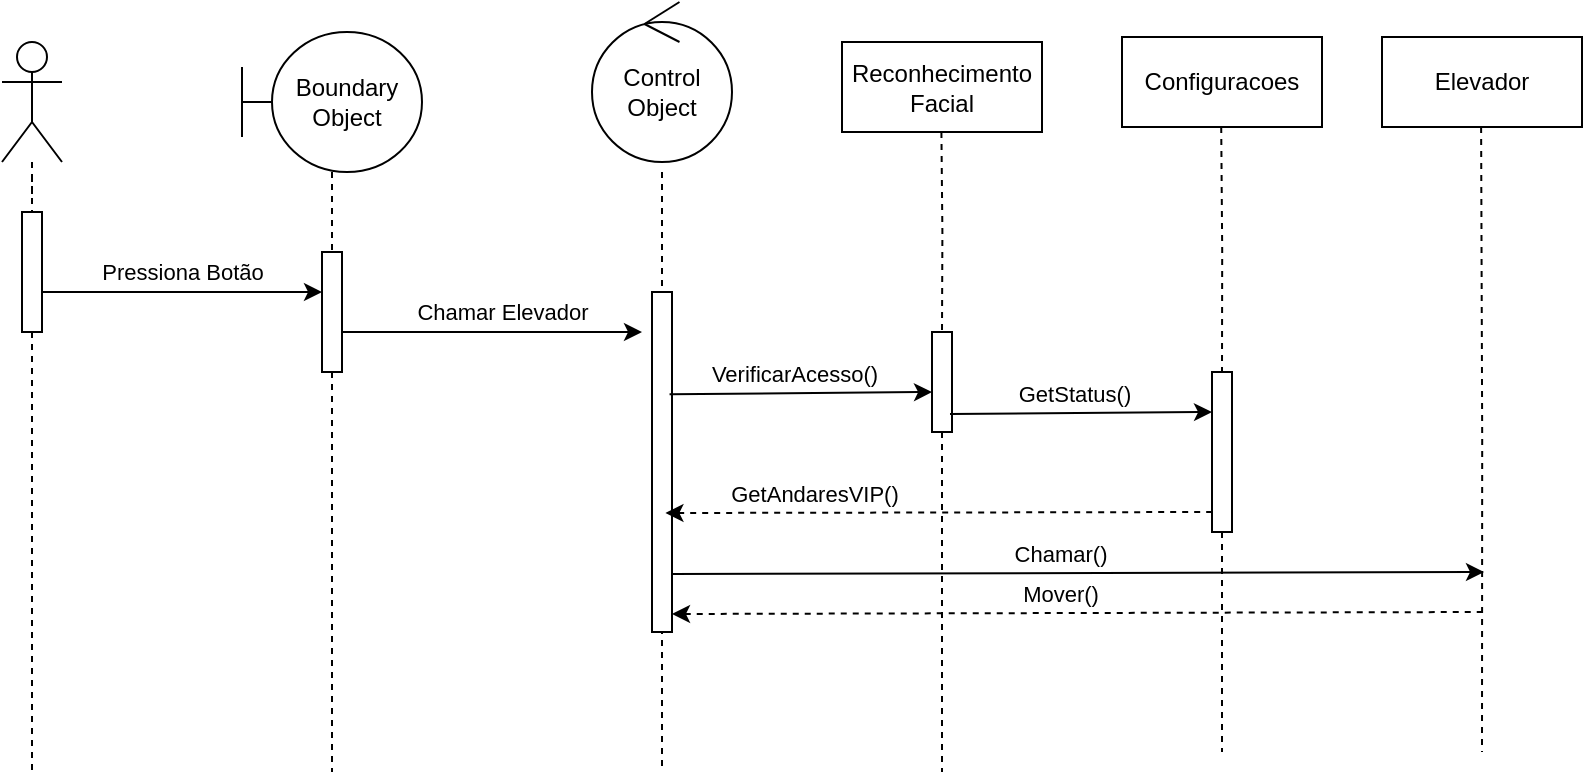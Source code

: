 <mxfile version="24.8.8">
  <diagram name="Page-1" id="WxgKVVM84m_4ASUhYclE">
    <mxGraphModel dx="1430" dy="513" grid="1" gridSize="10" guides="1" tooltips="1" connect="1" arrows="1" fold="1" page="1" pageScale="1" pageWidth="850" pageHeight="1100" math="0" shadow="0">
      <root>
        <mxCell id="0" />
        <mxCell id="1" parent="0" />
        <mxCell id="_NvMbjaXhay--Jk_4EKB-9" style="edgeStyle=orthogonalEdgeStyle;rounded=0;orthogonalLoop=1;jettySize=auto;html=1;endArrow=none;endFill=0;dashed=1;" parent="1" source="_NvMbjaXhay--Jk_4EKB-32" edge="1">
          <mxGeometry relative="1" as="geometry">
            <mxPoint x="105" y="540" as="targetPoint" />
          </mxGeometry>
        </mxCell>
        <mxCell id="_NvMbjaXhay--Jk_4EKB-1" value="" style="shape=umlActor;verticalLabelPosition=bottom;verticalAlign=top;html=1;outlineConnect=0;" parent="1" vertex="1">
          <mxGeometry x="90" y="175" width="30" height="60" as="geometry" />
        </mxCell>
        <mxCell id="_NvMbjaXhay--Jk_4EKB-10" style="edgeStyle=orthogonalEdgeStyle;rounded=0;orthogonalLoop=1;jettySize=auto;html=1;dashed=1;endArrow=none;endFill=0;" parent="1" source="_NvMbjaXhay--Jk_4EKB-14" edge="1">
          <mxGeometry relative="1" as="geometry">
            <mxPoint x="255" y="540" as="targetPoint" />
          </mxGeometry>
        </mxCell>
        <mxCell id="_NvMbjaXhay--Jk_4EKB-3" value="Boundary Object" style="shape=umlBoundary;whiteSpace=wrap;html=1;" parent="1" vertex="1">
          <mxGeometry x="210" y="170" width="90" height="70" as="geometry" />
        </mxCell>
        <mxCell id="_NvMbjaXhay--Jk_4EKB-11" style="edgeStyle=orthogonalEdgeStyle;rounded=0;orthogonalLoop=1;jettySize=auto;html=1;dashed=1;endArrow=none;endFill=0;" parent="1" edge="1">
          <mxGeometry relative="1" as="geometry">
            <mxPoint x="420" y="540" as="targetPoint" />
            <mxPoint x="420" y="240" as="sourcePoint" />
          </mxGeometry>
        </mxCell>
        <mxCell id="_NvMbjaXhay--Jk_4EKB-4" value="Control Object" style="ellipse;shape=umlControl;whiteSpace=wrap;html=1;" parent="1" vertex="1">
          <mxGeometry x="385" y="155" width="70" height="80" as="geometry" />
        </mxCell>
        <mxCell id="_NvMbjaXhay--Jk_4EKB-13" value="Chamar Elevador" style="endArrow=classic;html=1;rounded=0;" parent="1" edge="1">
          <mxGeometry x="0.067" y="10" width="50" height="50" relative="1" as="geometry">
            <mxPoint x="260" y="320" as="sourcePoint" />
            <mxPoint x="410" y="320" as="targetPoint" />
            <mxPoint as="offset" />
          </mxGeometry>
        </mxCell>
        <mxCell id="_NvMbjaXhay--Jk_4EKB-15" value="" style="edgeStyle=orthogonalEdgeStyle;rounded=0;orthogonalLoop=1;jettySize=auto;html=1;dashed=1;endArrow=none;endFill=0;" parent="1" source="_NvMbjaXhay--Jk_4EKB-3" target="_NvMbjaXhay--Jk_4EKB-14" edge="1">
          <mxGeometry relative="1" as="geometry">
            <mxPoint x="255" y="540" as="targetPoint" />
            <mxPoint x="255" y="240" as="sourcePoint" />
          </mxGeometry>
        </mxCell>
        <mxCell id="_NvMbjaXhay--Jk_4EKB-14" value="" style="rounded=0;whiteSpace=wrap;html=1;" parent="1" vertex="1">
          <mxGeometry x="250" y="280" width="10" height="60" as="geometry" />
        </mxCell>
        <mxCell id="_NvMbjaXhay--Jk_4EKB-18" value="" style="rounded=0;whiteSpace=wrap;html=1;" parent="1" vertex="1">
          <mxGeometry x="415" y="300" width="10" height="170" as="geometry" />
        </mxCell>
        <mxCell id="_NvMbjaXhay--Jk_4EKB-20" value="Reconhecimento&lt;div&gt;Facial&lt;/div&gt;" style="rounded=0;whiteSpace=wrap;html=1;" parent="1" vertex="1">
          <mxGeometry x="510" y="175" width="100" height="45" as="geometry" />
        </mxCell>
        <mxCell id="_NvMbjaXhay--Jk_4EKB-21" style="edgeStyle=orthogonalEdgeStyle;rounded=0;orthogonalLoop=1;jettySize=auto;html=1;dashed=1;endArrow=none;endFill=0;" parent="1" source="_NvMbjaXhay--Jk_4EKB-22" edge="1">
          <mxGeometry relative="1" as="geometry">
            <mxPoint x="560" y="540" as="targetPoint" />
            <mxPoint x="559.71" y="220" as="sourcePoint" />
          </mxGeometry>
        </mxCell>
        <mxCell id="_NvMbjaXhay--Jk_4EKB-23" value="" style="edgeStyle=orthogonalEdgeStyle;rounded=0;orthogonalLoop=1;jettySize=auto;html=1;dashed=1;endArrow=none;endFill=0;" parent="1" target="_NvMbjaXhay--Jk_4EKB-22" edge="1">
          <mxGeometry relative="1" as="geometry">
            <mxPoint x="560" y="540" as="targetPoint" />
            <mxPoint x="559.71" y="220" as="sourcePoint" />
          </mxGeometry>
        </mxCell>
        <mxCell id="_NvMbjaXhay--Jk_4EKB-22" value="" style="rounded=0;whiteSpace=wrap;html=1;" parent="1" vertex="1">
          <mxGeometry x="555" y="320" width="10" height="50" as="geometry" />
        </mxCell>
        <mxCell id="_NvMbjaXhay--Jk_4EKB-24" value="VerificarAcesso()" style="endArrow=classic;html=1;rounded=0;exitX=0.879;exitY=0.301;exitDx=0;exitDy=0;exitPerimeter=0;" parent="1" source="_NvMbjaXhay--Jk_4EKB-18" edge="1">
          <mxGeometry x="-0.045" y="10" width="50" height="50" relative="1" as="geometry">
            <mxPoint x="430" y="350" as="sourcePoint" />
            <mxPoint x="555" y="350" as="targetPoint" />
            <mxPoint as="offset" />
          </mxGeometry>
        </mxCell>
        <mxCell id="_NvMbjaXhay--Jk_4EKB-33" value="" style="edgeStyle=orthogonalEdgeStyle;rounded=0;orthogonalLoop=1;jettySize=auto;html=1;endArrow=none;endFill=0;dashed=1;" parent="1" source="_NvMbjaXhay--Jk_4EKB-1" target="_NvMbjaXhay--Jk_4EKB-32" edge="1">
          <mxGeometry relative="1" as="geometry">
            <mxPoint x="105" y="540" as="targetPoint" />
            <mxPoint x="105" y="235" as="sourcePoint" />
          </mxGeometry>
        </mxCell>
        <mxCell id="_NvMbjaXhay--Jk_4EKB-32" value="" style="rounded=0;whiteSpace=wrap;html=1;" parent="1" vertex="1">
          <mxGeometry x="100" y="260" width="10" height="60" as="geometry" />
        </mxCell>
        <mxCell id="_NvMbjaXhay--Jk_4EKB-34" value="Pressiona Botão" style="endArrow=classic;html=1;rounded=0;" parent="1" edge="1">
          <mxGeometry y="10" width="50" height="50" relative="1" as="geometry">
            <mxPoint x="110" y="300" as="sourcePoint" />
            <mxPoint x="250" y="300" as="targetPoint" />
            <mxPoint as="offset" />
          </mxGeometry>
        </mxCell>
        <mxCell id="xp8cMavNzWLfZ5aHPbzo-1" value="Configuracoes" style="rounded=0;whiteSpace=wrap;html=1;" vertex="1" parent="1">
          <mxGeometry x="650" y="172.5" width="100" height="45" as="geometry" />
        </mxCell>
        <mxCell id="xp8cMavNzWLfZ5aHPbzo-2" value="" style="edgeStyle=orthogonalEdgeStyle;rounded=0;orthogonalLoop=1;jettySize=auto;html=1;dashed=1;endArrow=none;endFill=0;" edge="1" parent="1" source="xp8cMavNzWLfZ5aHPbzo-3">
          <mxGeometry relative="1" as="geometry">
            <mxPoint x="700" y="530" as="targetPoint" />
            <mxPoint x="699.61" y="217.5" as="sourcePoint" />
          </mxGeometry>
        </mxCell>
        <mxCell id="xp8cMavNzWLfZ5aHPbzo-4" value="" style="edgeStyle=orthogonalEdgeStyle;rounded=0;orthogonalLoop=1;jettySize=auto;html=1;dashed=1;endArrow=none;endFill=0;" edge="1" parent="1" target="xp8cMavNzWLfZ5aHPbzo-3">
          <mxGeometry relative="1" as="geometry">
            <mxPoint x="700" y="530" as="targetPoint" />
            <mxPoint x="699.61" y="217.5" as="sourcePoint" />
          </mxGeometry>
        </mxCell>
        <mxCell id="xp8cMavNzWLfZ5aHPbzo-3" value="" style="rounded=0;whiteSpace=wrap;html=1;" vertex="1" parent="1">
          <mxGeometry x="695" y="340" width="10" height="80" as="geometry" />
        </mxCell>
        <mxCell id="xp8cMavNzWLfZ5aHPbzo-5" value="GetStatus()" style="endArrow=classic;html=1;rounded=0;exitX=0.858;exitY=0.39;exitDx=0;exitDy=0;exitPerimeter=0;" edge="1" parent="1">
          <mxGeometry x="-0.045" y="10" width="50" height="50" relative="1" as="geometry">
            <mxPoint x="564" y="361" as="sourcePoint" />
            <mxPoint x="695" y="360" as="targetPoint" />
            <mxPoint as="offset" />
          </mxGeometry>
        </mxCell>
        <mxCell id="xp8cMavNzWLfZ5aHPbzo-6" value="GetAndaresVIP()" style="endArrow=none;html=1;rounded=0;exitX=0.672;exitY=0.65;exitDx=0;exitDy=0;exitPerimeter=0;startArrow=classic;startFill=1;endFill=0;dashed=1;" edge="1" parent="1" source="_NvMbjaXhay--Jk_4EKB-18">
          <mxGeometry x="-0.459" y="9" width="50" height="50" relative="1" as="geometry">
            <mxPoint x="565" y="411" as="sourcePoint" />
            <mxPoint x="696" y="410" as="targetPoint" />
            <mxPoint as="offset" />
          </mxGeometry>
        </mxCell>
        <mxCell id="xp8cMavNzWLfZ5aHPbzo-7" value="Elevador" style="rounded=0;whiteSpace=wrap;html=1;" vertex="1" parent="1">
          <mxGeometry x="780" y="172.5" width="100" height="45" as="geometry" />
        </mxCell>
        <mxCell id="xp8cMavNzWLfZ5aHPbzo-8" value="" style="edgeStyle=orthogonalEdgeStyle;rounded=0;orthogonalLoop=1;jettySize=auto;html=1;dashed=1;endArrow=none;endFill=0;" edge="1" parent="1">
          <mxGeometry relative="1" as="geometry">
            <mxPoint x="830" y="530" as="targetPoint" />
            <mxPoint x="829.56" y="217.5" as="sourcePoint" />
          </mxGeometry>
        </mxCell>
        <mxCell id="xp8cMavNzWLfZ5aHPbzo-9" value="Chamar()" style="endArrow=classic;html=1;rounded=0;exitX=0.879;exitY=0.301;exitDx=0;exitDy=0;exitPerimeter=0;" edge="1" parent="1">
          <mxGeometry x="-0.045" y="10" width="50" height="50" relative="1" as="geometry">
            <mxPoint x="425" y="441" as="sourcePoint" />
            <mxPoint x="831" y="440" as="targetPoint" />
            <mxPoint as="offset" />
          </mxGeometry>
        </mxCell>
        <mxCell id="xp8cMavNzWLfZ5aHPbzo-10" value="Mover()" style="endArrow=none;html=1;rounded=0;exitX=0.879;exitY=0.301;exitDx=0;exitDy=0;exitPerimeter=0;endFill=0;startArrow=classic;startFill=1;dashed=1;" edge="1" parent="1">
          <mxGeometry x="-0.045" y="10" width="50" height="50" relative="1" as="geometry">
            <mxPoint x="425" y="461" as="sourcePoint" />
            <mxPoint x="831" y="460" as="targetPoint" />
            <mxPoint as="offset" />
          </mxGeometry>
        </mxCell>
      </root>
    </mxGraphModel>
  </diagram>
</mxfile>
